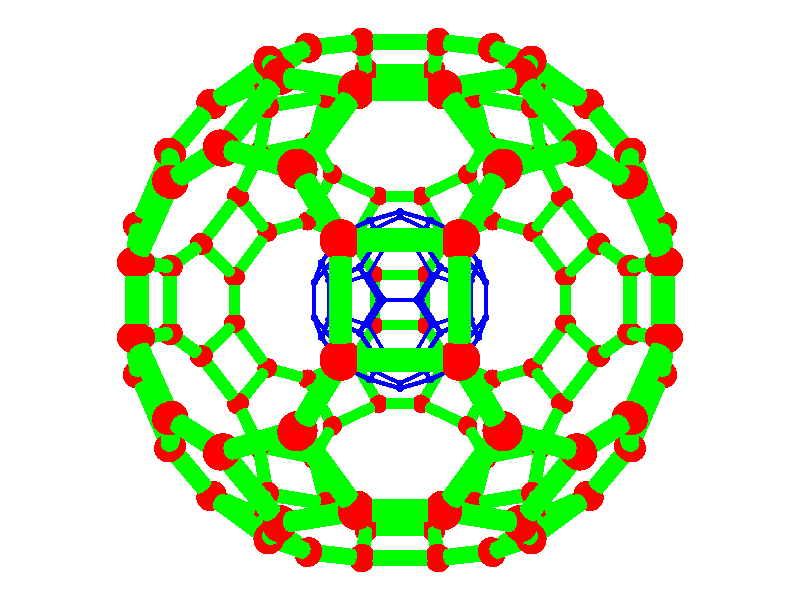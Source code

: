 /*
    This program makes a truncated icosadodecahedron.  
*/

//Libraries used in this program
#include	"colors.inc"		
#include	"textures.inc"	
#include	"shapes.inc"

//set camera and light
camera{
location <0,17,0>   
look_at <0,-0.0,0>}

light_source {
<1000,0, 0>
color	White}
  
light_source {
<0,1000, -1000>
color	White}          

light_source {
<0,0,0>
color	White} 

// Set a color of the background (sky)
background { color rgb< 1, 1, 1> }                           

#declare ico= array[12];         // Icosahedron positions array
#declare fi=(sqrt(5)-1)/2;
#declare acube=3/fi; 

// Icosahedron coordinates, lenght is 1 because of acube
#declare ico[0]=  (acube/2)*<1,0,fi>;   
#declare ico[1]=  (acube/2)*<-1,0,-fi>;
#declare ico[2]=  (acube/2)*<1,0,-fi>;  
#declare ico[3]=  (acube/2)*<-1,0,fi>;
#declare ico[4]=  (acube/2)*<0,fi,1>;  
#declare ico[5]=  (acube/2)*<0,fi,-1>;  
#declare ico[6]=  (acube/2)*<0,-fi,1>;
#declare ico[7]=  (acube/2)*<0,-fi,-1>; 
#declare ico[8]=  (acube/2)*<fi,1,0>;   
#declare ico[9]=  (acube/2)*<fi,-1,0>;
#declare ico[10]= (acube/2)*<-fi,1,0>;  
#declare ico[11]= (acube/2)*<-fi,-1,0>;   

// This block is to calculate the distances among vertices
// of icosahedron
#declare RIc=0.1;
#declare n=12; // vertices of icosahedron
#declare ladoIco=acube*fi;   

#declare kC60=0; // counter
#declare IcoTrun= array[60];  
#declare i=0;
#while (i<n-1)
    #declare j=i+1;
    #while (j<n)
        #declare IcoDist=   VDist(ico[i], ico[j]);
        #if( IcoDist<= ladoIco+0.1 ) //conditional for distances.
            //Find 2 points in each arist
            #declare IcoTrun[kC60 ]=   ico[i]+  (ico[j]-ico[i])/3;                    
            sphere {IcoTrun [kC60], RIc  pigment{color Blue} finish{phong 1}}
            #declare kC60=kC60+1;          
            #declare IcoTrun[kC60]=  ico[i]+   2*(ico[j]-ico[i])/3;    
            sphere { IcoTrun [kC60], RIc  pigment {color Blue} finish{phong 1}}            
            #declare kC60=kC60+1;
        #end
        #declare j=j+1;
    #end
    #declare i=i+1;
#end                 


//Now we calculate the positions of the    
#declare dode=array[20]
#declare n=12;
#declare conter=0;
//Declare tolerance  
#declare tol=0.1;
#declare i = 0;    
#while ( i < n-1)          
    #declare j = i + 1;    
    #while ( j < n)  
        #declare k = j + 1;    
        #while ( k < n)   
            #declare L1= VDist(ico[i], ico[j]);            
            #declare L2= VDist(ico[i], ico[k]);            
            #declare Angulo= VAngleD( ico[j]-ico[i], ico[k]-ico[i]); 
            // Angle formed among edges 
            #if (L1>acube-tol & L2>acube-tol & L1<acube+tol & L2<acube+tol & Angulo=60) 
                //Find the centers in the icosahedron's faces
                #declare dode[conter]= (ico[i]+ico[j]+ico[k])/3;  
                #declare conter=conter+1;                      
            #end
            #declare k= k + 1;
        #end 
        #declare j= j + 1;
    #end           
    #declare i= i + 1;
#end  

#fclose Icotrunc
#fclose donde       


   

// Selection and Translation of hexagonal faces    
#declare icosit=array[10000];   
#declare counter1=0;
#declare i=0;
#while(i<60)  
    #declare j=0;
    #while (j<20)
        // vdot is 0.8710180527 for hexagons and their perpendicular vectors
        #if (  vdot( vnormalize(IcoTrun[i]) ,  vnormalize(dode[j])  ) < (0.89) & vdot( vnormalize(IcoTrun[i]) ,  vnormalize(dode[j])  )>(0.60) ) 
            //declare points of the truncated icosidodecahedron
            #declare icosit[counter1]=IcoTrun[i]+vnormalize(dode[j])*acube*1.05;// +acube*vnormalize(dode[j]);
            sphere { icosit[counter1], 0.35 pigment{color Red} finish {phong 1}}
            #declare counter1=counter1+1; 
        #end
        #declare j=j+1;   
    #end   
    #declare i=i+1;   
#end             

#declare i=0;
#while (i<119)
    #declare j=i+1;
    #while (j<120)
        #declare Dist=VDist(icosit[i],icosit[j]);
        #if (Dist<=2+0.1)
            cylinder{icosit[i],icosit[j], 0.2 texture {pigment{color Green}} finish{phong 1}}
        #end
        #declare j=j+1;
    #end
    #declare i=i+1;
#end        

#declare i=0;
#while (i<59)
    #declare j=i+1;
    #while (j<60)
        #declare Dist=VDist(IcoTrun[i],IcoTrun[j]);
        #if (Dist<=ladoIco/3+0.1)
            cylinder{IcoTrun[i],IcoTrun[j], 0.06 texture {pigment{color Blue}} finish{phong 1}}
        #end
        #declare j=j+1;
    #end
    #declare i=i+1;
#end
 
 
                                 